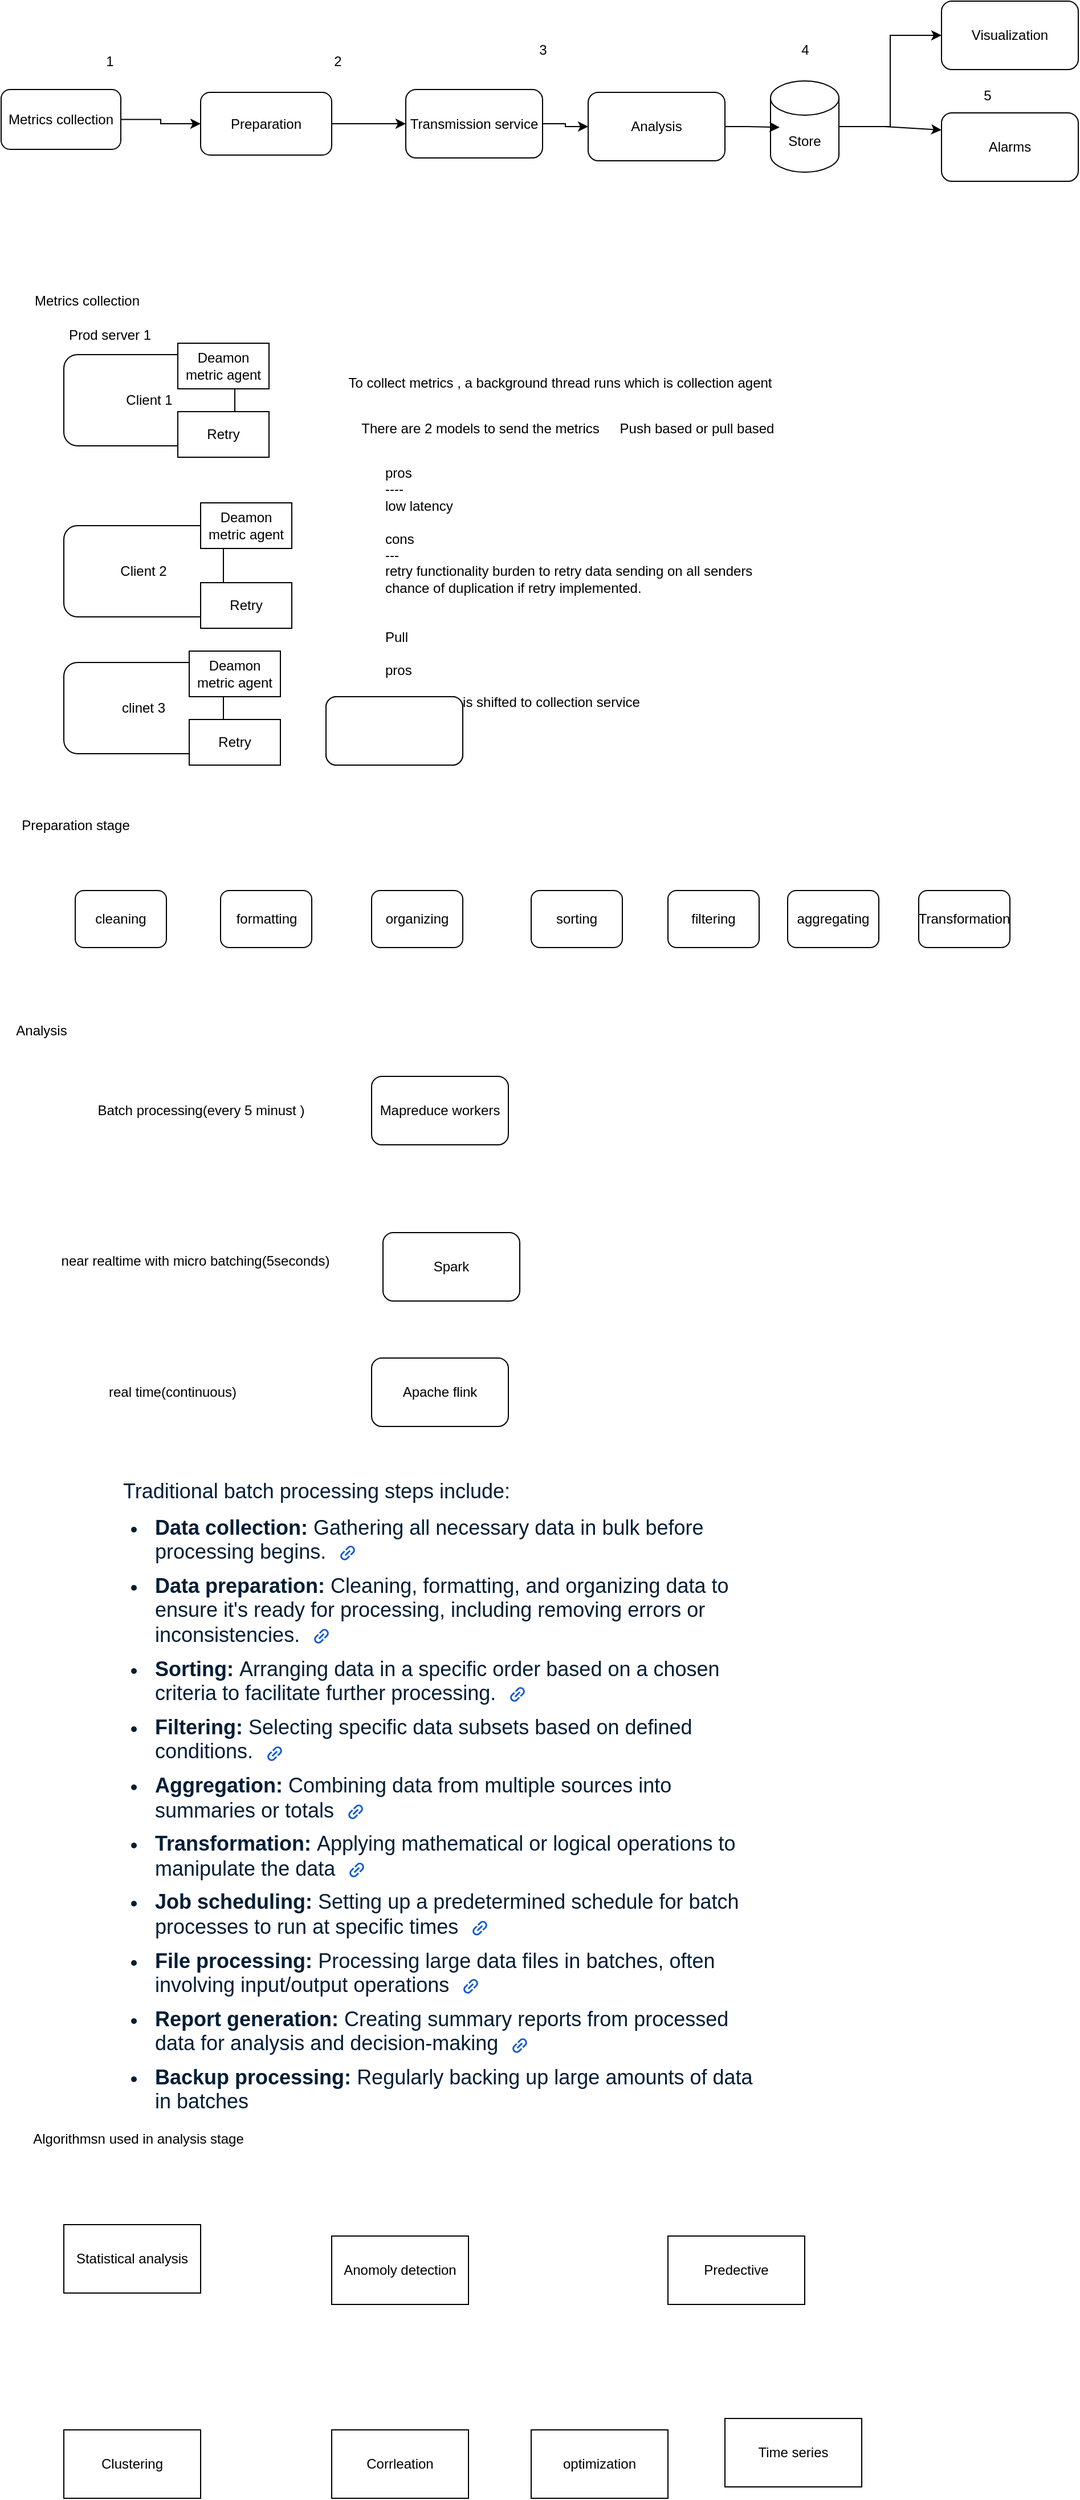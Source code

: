 <mxfile version="26.0.4">
  <diagram name="Page-1" id="urvGlANXZleXgkYBX49S">
    <mxGraphModel dx="794" dy="412" grid="1" gridSize="10" guides="1" tooltips="1" connect="1" arrows="1" fold="1" page="1" pageScale="1" pageWidth="2300" pageHeight="2300" math="0" shadow="0">
      <root>
        <mxCell id="0" />
        <mxCell id="1" parent="0" />
        <mxCell id="tU78rsOKaXReI7qJYb4Z-56" style="edgeStyle=orthogonalEdgeStyle;rounded=0;orthogonalLoop=1;jettySize=auto;html=1;entryX=0;entryY=0.5;entryDx=0;entryDy=0;" parent="1" source="tU78rsOKaXReI7qJYb4Z-1" target="tU78rsOKaXReI7qJYb4Z-55" edge="1">
          <mxGeometry relative="1" as="geometry" />
        </mxCell>
        <mxCell id="tU78rsOKaXReI7qJYb4Z-1" value="Metrics collection" style="rounded=1;whiteSpace=wrap;html=1;" parent="1" vertex="1">
          <mxGeometry x="5" y="97.5" width="105" height="52.5" as="geometry" />
        </mxCell>
        <mxCell id="tU78rsOKaXReI7qJYb4Z-8" style="edgeStyle=orthogonalEdgeStyle;rounded=0;orthogonalLoop=1;jettySize=auto;html=1;entryX=0;entryY=0.5;entryDx=0;entryDy=0;" parent="1" source="tU78rsOKaXReI7qJYb4Z-2" target="tU78rsOKaXReI7qJYb4Z-3" edge="1">
          <mxGeometry relative="1" as="geometry" />
        </mxCell>
        <mxCell id="tU78rsOKaXReI7qJYb4Z-2" value="Transmission service" style="rounded=1;whiteSpace=wrap;html=1;" parent="1" vertex="1">
          <mxGeometry x="360" y="97.5" width="120" height="60" as="geometry" />
        </mxCell>
        <mxCell id="tU78rsOKaXReI7qJYb4Z-3" value="Analysis" style="rounded=1;whiteSpace=wrap;html=1;" parent="1" vertex="1">
          <mxGeometry x="520" y="100" width="120" height="60" as="geometry" />
        </mxCell>
        <mxCell id="tU78rsOKaXReI7qJYb4Z-10" style="edgeStyle=orthogonalEdgeStyle;rounded=0;orthogonalLoop=1;jettySize=auto;html=1;entryX=0;entryY=0.5;entryDx=0;entryDy=0;" parent="1" source="tU78rsOKaXReI7qJYb4Z-4" target="tU78rsOKaXReI7qJYb4Z-5" edge="1">
          <mxGeometry relative="1" as="geometry" />
        </mxCell>
        <mxCell id="tU78rsOKaXReI7qJYb4Z-4" value="Store" style="shape=cylinder3;whiteSpace=wrap;html=1;boundedLbl=1;backgroundOutline=1;size=15;" parent="1" vertex="1">
          <mxGeometry x="680" y="90" width="60" height="80" as="geometry" />
        </mxCell>
        <mxCell id="tU78rsOKaXReI7qJYb4Z-5" value="Visualization" style="rounded=1;whiteSpace=wrap;html=1;" parent="1" vertex="1">
          <mxGeometry x="830" y="20" width="120" height="60" as="geometry" />
        </mxCell>
        <mxCell id="tU78rsOKaXReI7qJYb4Z-9" style="edgeStyle=orthogonalEdgeStyle;rounded=0;orthogonalLoop=1;jettySize=auto;html=1;entryX=0.133;entryY=0.508;entryDx=0;entryDy=0;entryPerimeter=0;" parent="1" source="tU78rsOKaXReI7qJYb4Z-3" target="tU78rsOKaXReI7qJYb4Z-4" edge="1">
          <mxGeometry relative="1" as="geometry" />
        </mxCell>
        <mxCell id="tU78rsOKaXReI7qJYb4Z-12" value="Alarms" style="rounded=1;whiteSpace=wrap;html=1;" parent="1" vertex="1">
          <mxGeometry x="830" y="118" width="120" height="60" as="geometry" />
        </mxCell>
        <mxCell id="tU78rsOKaXReI7qJYb4Z-14" value="" style="endArrow=classic;html=1;rounded=0;entryX=0;entryY=0.25;entryDx=0;entryDy=0;" parent="1" target="tU78rsOKaXReI7qJYb4Z-12" edge="1">
          <mxGeometry width="50" height="50" relative="1" as="geometry">
            <mxPoint x="780" y="130" as="sourcePoint" />
            <mxPoint x="980" y="140" as="targetPoint" />
          </mxGeometry>
        </mxCell>
        <mxCell id="tU78rsOKaXReI7qJYb4Z-16" value="1" style="text;html=1;align=center;verticalAlign=middle;resizable=0;points=[];autosize=1;strokeColor=none;fillColor=none;" parent="1" vertex="1">
          <mxGeometry x="85" y="58" width="30" height="30" as="geometry" />
        </mxCell>
        <mxCell id="tU78rsOKaXReI7qJYb4Z-17" value="2" style="text;html=1;align=center;verticalAlign=middle;resizable=0;points=[];autosize=1;strokeColor=none;fillColor=none;" parent="1" vertex="1">
          <mxGeometry x="285" y="58" width="30" height="30" as="geometry" />
        </mxCell>
        <mxCell id="tU78rsOKaXReI7qJYb4Z-18" value="3" style="text;html=1;align=center;verticalAlign=middle;resizable=0;points=[];autosize=1;strokeColor=none;fillColor=none;" parent="1" vertex="1">
          <mxGeometry x="465" y="48" width="30" height="30" as="geometry" />
        </mxCell>
        <mxCell id="tU78rsOKaXReI7qJYb4Z-19" value="4" style="text;html=1;align=center;verticalAlign=middle;resizable=0;points=[];autosize=1;strokeColor=none;fillColor=none;" parent="1" vertex="1">
          <mxGeometry x="695" y="48" width="30" height="30" as="geometry" />
        </mxCell>
        <mxCell id="tU78rsOKaXReI7qJYb4Z-20" value="5" style="text;html=1;align=center;verticalAlign=middle;resizable=0;points=[];autosize=1;strokeColor=none;fillColor=none;" parent="1" vertex="1">
          <mxGeometry x="855" y="88" width="30" height="30" as="geometry" />
        </mxCell>
        <mxCell id="tU78rsOKaXReI7qJYb4Z-21" value="Metrics collection" style="text;html=1;align=center;verticalAlign=middle;resizable=0;points=[];autosize=1;strokeColor=none;fillColor=none;" parent="1" vertex="1">
          <mxGeometry x="20" y="268" width="120" height="30" as="geometry" />
        </mxCell>
        <mxCell id="tU78rsOKaXReI7qJYb4Z-22" value="Client 1" style="rounded=1;whiteSpace=wrap;html=1;" parent="1" vertex="1">
          <mxGeometry x="60" y="330" width="150" height="80" as="geometry" />
        </mxCell>
        <mxCell id="tU78rsOKaXReI7qJYb4Z-23" value="Prod server 1" style="text;html=1;align=center;verticalAlign=middle;resizable=0;points=[];autosize=1;strokeColor=none;fillColor=none;" parent="1" vertex="1">
          <mxGeometry x="50" y="298" width="100" height="30" as="geometry" />
        </mxCell>
        <mxCell id="tU78rsOKaXReI7qJYb4Z-27" value="Deamon metric agent" style="rounded=0;whiteSpace=wrap;html=1;" parent="1" vertex="1">
          <mxGeometry x="160" y="320" width="80" height="40" as="geometry" />
        </mxCell>
        <mxCell id="tU78rsOKaXReI7qJYb4Z-28" value="Retry" style="rounded=0;whiteSpace=wrap;html=1;" parent="1" vertex="1">
          <mxGeometry x="160" y="380" width="80" height="40" as="geometry" />
        </mxCell>
        <mxCell id="tU78rsOKaXReI7qJYb4Z-29" value="Client 2" style="rounded=1;whiteSpace=wrap;html=1;" parent="1" vertex="1">
          <mxGeometry x="60" y="480" width="140" height="80" as="geometry" />
        </mxCell>
        <mxCell id="tU78rsOKaXReI7qJYb4Z-30" value="Deamon metric agent" style="rounded=0;whiteSpace=wrap;html=1;" parent="1" vertex="1">
          <mxGeometry x="180" y="460" width="80" height="40" as="geometry" />
        </mxCell>
        <mxCell id="tU78rsOKaXReI7qJYb4Z-31" value="Retry" style="rounded=0;whiteSpace=wrap;html=1;" parent="1" vertex="1">
          <mxGeometry x="180" y="530" width="80" height="40" as="geometry" />
        </mxCell>
        <mxCell id="tU78rsOKaXReI7qJYb4Z-32" value="clinet 3" style="rounded=1;whiteSpace=wrap;html=1;" parent="1" vertex="1">
          <mxGeometry x="60" y="600" width="140" height="80" as="geometry" />
        </mxCell>
        <mxCell id="tU78rsOKaXReI7qJYb4Z-33" value="Deamon metric agent" style="rounded=0;whiteSpace=wrap;html=1;" parent="1" vertex="1">
          <mxGeometry x="170" y="590" width="80" height="40" as="geometry" />
        </mxCell>
        <mxCell id="tU78rsOKaXReI7qJYb4Z-34" value="Retry" style="rounded=0;whiteSpace=wrap;html=1;" parent="1" vertex="1">
          <mxGeometry x="170" y="650" width="80" height="40" as="geometry" />
        </mxCell>
        <mxCell id="tU78rsOKaXReI7qJYb4Z-35" value="To collect metrics , a background thread runs which is collection agent" style="text;html=1;align=center;verticalAlign=middle;resizable=0;points=[];autosize=1;strokeColor=none;fillColor=none;" parent="1" vertex="1">
          <mxGeometry x="295" y="340" width="400" height="30" as="geometry" />
        </mxCell>
        <mxCell id="tU78rsOKaXReI7qJYb4Z-36" value="There are 2 models to send the metrics" style="text;html=1;align=center;verticalAlign=middle;resizable=0;points=[];autosize=1;strokeColor=none;fillColor=none;" parent="1" vertex="1">
          <mxGeometry x="310" y="380" width="230" height="30" as="geometry" />
        </mxCell>
        <mxCell id="tU78rsOKaXReI7qJYb4Z-37" value="Push based or pull based" style="text;html=1;align=center;verticalAlign=middle;resizable=0;points=[];autosize=1;strokeColor=none;fillColor=none;" parent="1" vertex="1">
          <mxGeometry x="535" y="380" width="160" height="30" as="geometry" />
        </mxCell>
        <mxCell id="tU78rsOKaXReI7qJYb4Z-41" value="pros &#xa;---- &#xa;low latency &#xa; &#xa;cons &#xa;--- &#xa;retry functionality burden to retry data sending on all senders &#xa;chance of duplication if retry implemented. &#xa; &#xa; &#xa;Pull &#xa; &#xa;pros &#xa; &#xa;retry burden is shifted to collection service &#xa; &#xa;cons &#xa;---" style="text;whiteSpace=wrap;html=1;" parent="1" vertex="1">
          <mxGeometry x="340" y="420" width="360" height="280" as="geometry" />
        </mxCell>
        <mxCell id="tU78rsOKaXReI7qJYb4Z-42" value="Preparation stage" style="text;html=1;align=center;verticalAlign=middle;resizable=0;points=[];autosize=1;strokeColor=none;fillColor=none;" parent="1" vertex="1">
          <mxGeometry x="10" y="728" width="120" height="30" as="geometry" />
        </mxCell>
        <mxCell id="tU78rsOKaXReI7qJYb4Z-45" value="Analysis" style="text;html=1;align=center;verticalAlign=middle;resizable=0;points=[];autosize=1;strokeColor=none;fillColor=none;" parent="1" vertex="1">
          <mxGeometry x="5" y="908" width="70" height="30" as="geometry" />
        </mxCell>
        <mxCell id="tU78rsOKaXReI7qJYb4Z-47" value="Batch processing(every 5 minust )" style="text;html=1;align=center;verticalAlign=middle;resizable=0;points=[];autosize=1;strokeColor=none;fillColor=none;" parent="1" vertex="1">
          <mxGeometry x="80" y="978" width="200" height="30" as="geometry" />
        </mxCell>
        <mxCell id="tU78rsOKaXReI7qJYb4Z-48" value="near realtime with micro batching(5seconds)" style="text;html=1;align=center;verticalAlign=middle;resizable=0;points=[];autosize=1;strokeColor=none;fillColor=none;" parent="1" vertex="1">
          <mxGeometry x="45" y="1110" width="260" height="30" as="geometry" />
        </mxCell>
        <mxCell id="tU78rsOKaXReI7qJYb4Z-49" value="real time(continuous)" style="text;html=1;align=center;verticalAlign=middle;resizable=0;points=[];autosize=1;strokeColor=none;fillColor=none;" parent="1" vertex="1">
          <mxGeometry x="85" y="1225" width="140" height="30" as="geometry" />
        </mxCell>
        <mxCell id="tU78rsOKaXReI7qJYb4Z-50" value="Mapreduce workers" style="rounded=1;whiteSpace=wrap;html=1;" parent="1" vertex="1">
          <mxGeometry x="330" y="963" width="120" height="60" as="geometry" />
        </mxCell>
        <mxCell id="tU78rsOKaXReI7qJYb4Z-51" value="Spark" style="rounded=1;whiteSpace=wrap;html=1;" parent="1" vertex="1">
          <mxGeometry x="340" y="1100" width="120" height="60" as="geometry" />
        </mxCell>
        <mxCell id="tU78rsOKaXReI7qJYb4Z-52" value="Apache flink" style="rounded=1;whiteSpace=wrap;html=1;" parent="1" vertex="1">
          <mxGeometry x="330" y="1210" width="120" height="60" as="geometry" />
        </mxCell>
        <UserObject label="&lt;div class=&quot;WaaZC&quot; style=&quot;color: rgb(0, 29, 53); font-family: &amp;quot;Google Sans&amp;quot;, Arial, sans-serif; font-size: 18px; font-style: normal; font-variant-ligatures: normal; font-variant-caps: normal; font-weight: 400; letter-spacing: normal; orphans: 2; text-align: start; text-indent: 0px; text-transform: none; widows: 2; word-spacing: 0px; -webkit-text-stroke-width: 0px; white-space: normal; background-color: rgb(255, 255, 255); text-decoration-thickness: initial; text-decoration-style: initial; text-decoration-color: initial;&quot;&gt;&lt;div class=&quot;RJPOee EIJn2&quot; style=&quot;animation: auto ease 0s 1 normal none running none !important; color: var(--m3c11);&quot;&gt;&lt;div class=&quot;rPeykc uP58nb&quot; data-hveid=&quot;CAMQAQ&quot; data-ved=&quot;2ahUKEwif79DZy-qKAxXMSGwGHUAKIdwQo_EKegQIAxAB&quot; style=&quot;margin: 0px 0px 10px; font-size: var(--m3t3); font-weight: 400 !important; letter-spacing: normal; line-height: var(--m3t4);&quot;&gt;&lt;span data-huuid=&quot;4334088843253146562&quot;&gt;&lt;span aria-level=&quot;2&quot; role=&quot;heading&quot;&gt;Traditional batch processing steps include:&lt;/span&gt;&lt;span&gt;&lt;/span&gt;&lt;/span&gt;&lt;/div&gt;&lt;/div&gt;&lt;/div&gt;&lt;div class=&quot;WaaZC&quot; style=&quot;color: rgb(0, 29, 53); font-family: &amp;quot;Google Sans&amp;quot;, Arial, sans-serif; font-size: 18px; font-style: normal; font-variant-ligatures: normal; font-variant-caps: normal; font-weight: 400; letter-spacing: normal; orphans: 2; text-align: start; text-indent: 0px; text-transform: none; widows: 2; word-spacing: 0px; -webkit-text-stroke-width: 0px; white-space: normal; background-color: rgb(255, 255, 255); text-decoration-thickness: initial; text-decoration-style: initial; text-decoration-color: initial;&quot;&gt;&lt;div class=&quot;RJPOee EIJn2&quot; style=&quot;animation: auto ease 0s 1 normal none running none !important; color: var(--m3c11);&quot;&gt;&lt;ul data-hveid=&quot;CDoQAQ&quot; data-ved=&quot;2ahUKEwif79DZy-qKAxXMSGwGHUAKIdwQm_YKegQIOhAB&quot; style=&quot;margin: 10px 0px 20px; padding: 0px 0px 0px 24px; font-size: var(--m3t7); line-height: var(--m3t8);&quot;&gt;&lt;li style=&quot;margin: 0px 0px 8px; padding: 0px 0px 0px 4px; list-style: inherit;&quot;&gt;&lt;span data-huuid=&quot;4334088843253147769&quot;&gt;&lt;span&gt;&lt;strong&gt;Data collection:&lt;/strong&gt;&lt;/span&gt;&lt;span&gt;&lt;span&gt;&amp;nbsp;&lt;/span&gt;&lt;/span&gt;&lt;/span&gt;&lt;span data-huuid=&quot;4334088843253146806&quot;&gt;&lt;span&gt;Gathering all necessary data in bulk before processing begins.&lt;/span&gt;&lt;span class=&quot;UV3uM&quot; style=&quot;white-space: nowrap;&quot;&gt;&amp;nbsp;&lt;div class=&quot;NPrrbc&quot; data-cid=&quot;eb0609d8-d11f-47d5-964e-d5323654261b&quot; data-uuids=&quot;4334088843253147769,4334088843253146806&quot; style=&quot;margin-right: 6px; display: inline-flex; vertical-align: middle;&quot;&gt;&lt;div class=&quot;BMebGe btku5b fCrZyc LwdV0e FR7ZSc OJeuxf&quot; aria-label=&quot;View related links&quot; role=&quot;button&quot; tabindex=&quot;0&quot; data-hveid=&quot;CCcQAQ&quot; data-ved=&quot;2ahUKEwif79DZy-qKAxXMSGwGHUAKIdwQ3fYKegQIJxAB&quot; style=&quot;display: inline-block; vertical-align: middle; cursor: pointer; outline: 0px; -webkit-tap-highlight-color: transparent; color: var(--rrJJUc);&quot;&gt;&lt;div class=&quot;niO4u&quot; style=&quot;display: flex; justify-content: center; position: relative; align-items: stretch; width: 28px; background-color: transparent; border-radius: 9999px; margin: 0px auto; outline: transparent solid 1px; outline-offset: -1px; height: 20px; min-height: 20px;&quot;&gt;&lt;div class=&quot;kHtcsd&quot; style=&quot;display: flex; align-items: center; justify-content: center; width: 28px; border-radius: 9999px; height: 20px;&quot;&gt;&lt;span class=&quot;d3o3Ad gJdC8e Hkv2Pe&quot; style=&quot;color: rgb(11, 87, 208); display: flex; align-items: center; margin: 0px; background: unset !important;&quot;&gt;&lt;span class=&quot;iPjmzb Sorfoc gNGSDf&quot; style=&quot;display: flex; height: unset; rotate: 135deg;&quot;&gt;&lt;span class=&quot;z1asCe Sb7k4e&quot; style=&quot;display: inline-block; fill: currentcolor; height: 18px; line-height: 18px; position: relative; width: 18px;&quot;&gt;&lt;svg xmlns=&quot;http://www.w3.org/2000/svg&quot; viewBox=&quot;0 0 24 24&quot;&gt;&lt;path d=&quot;M3.9 12c0-1.71 1.39-3.1 3.1-3.1h4V7H7c-2.76 0-5 2.24-5 5s2.24 5 5 5h4v-1.9H7c-1.71 0-3.1-1.39-3.1-3.1zM8 13h8v-2H8v2zm9-6h-4v1.9h4c1.71 0 3.1 1.39 3.1 3.1s-1.39 3.1-3.1 3.1h-4V17h4c2.76 0 5-2.24 5-5s-2.24-5-5-5z&quot;&gt;&lt;/path&gt;&lt;/svg&gt;&lt;/span&gt;&lt;/span&gt;&lt;/span&gt;&lt;/div&gt;&lt;/div&gt;&lt;/div&gt;&lt;/div&gt;&lt;/span&gt;&lt;/span&gt;&lt;/li&gt;&lt;li style=&quot;margin: 0px 0px 8px; padding: 0px 0px 0px 4px; list-style: inherit;&quot;&gt;&lt;span data-huuid=&quot;4334088843253148976&quot;&gt;&lt;span&gt;&lt;strong&gt;Data preparation:&lt;/strong&gt;&lt;/span&gt;&lt;span&gt;&lt;span&gt;&amp;nbsp;&lt;/span&gt;&lt;/span&gt;&lt;/span&gt;&lt;span data-huuid=&quot;4334088843253148013&quot;&gt;&lt;span&gt;Cleaning, formatting, and organizing data to ensure it&#39;s ready for processing, including removing errors or inconsistencies.&lt;/span&gt;&lt;span class=&quot;UV3uM&quot; style=&quot;white-space: nowrap;&quot;&gt;&amp;nbsp;&lt;div class=&quot;NPrrbc&quot; data-cid=&quot;176f6a1f-86f5-497a-b511-3fc0296ade4b&quot; data-uuids=&quot;4334088843253148976,4334088843253148013&quot; style=&quot;margin-right: 6px; display: inline-flex; vertical-align: middle;&quot;&gt;&lt;div class=&quot;BMebGe btku5b fCrZyc LwdV0e FR7ZSc OJeuxf&quot; aria-label=&quot;View related links&quot; role=&quot;button&quot; tabindex=&quot;0&quot; data-hveid=&quot;CCUQAQ&quot; data-ved=&quot;2ahUKEwif79DZy-qKAxXMSGwGHUAKIdwQ3fYKegQIJRAB&quot; style=&quot;display: inline-block; vertical-align: middle; cursor: pointer; outline: 0px; -webkit-tap-highlight-color: transparent; color: var(--rrJJUc);&quot;&gt;&lt;div class=&quot;niO4u&quot; style=&quot;display: flex; justify-content: center; position: relative; align-items: stretch; width: 28px; background-color: transparent; border-radius: 9999px; margin: 0px auto; outline: transparent solid 1px; outline-offset: -1px; height: 20px; min-height: 20px;&quot;&gt;&lt;div class=&quot;kHtcsd&quot; style=&quot;display: flex; align-items: center; justify-content: center; width: 28px; border-radius: 9999px; height: 20px;&quot;&gt;&lt;span class=&quot;d3o3Ad gJdC8e Hkv2Pe&quot; style=&quot;color: rgb(11, 87, 208); display: flex; align-items: center; margin: 0px; background: unset !important;&quot;&gt;&lt;span class=&quot;iPjmzb Sorfoc gNGSDf&quot; style=&quot;display: flex; height: unset; rotate: 135deg;&quot;&gt;&lt;span class=&quot;z1asCe Sb7k4e&quot; style=&quot;display: inline-block; fill: currentcolor; height: 18px; line-height: 18px; position: relative; width: 18px;&quot;&gt;&lt;svg xmlns=&quot;http://www.w3.org/2000/svg&quot; viewBox=&quot;0 0 24 24&quot;&gt;&lt;path d=&quot;M3.9 12c0-1.71 1.39-3.1 3.1-3.1h4V7H7c-2.76 0-5 2.24-5 5s2.24 5 5 5h4v-1.9H7c-1.71 0-3.1-1.39-3.1-3.1zM8 13h8v-2H8v2zm9-6h-4v1.9h4c1.71 0 3.1 1.39 3.1 3.1s-1.39 3.1-3.1 3.1h-4V17h4c2.76 0 5-2.24 5-5s-2.24-5-5-5z&quot;&gt;&lt;/path&gt;&lt;/svg&gt;&lt;/span&gt;&lt;/span&gt;&lt;/span&gt;&lt;/div&gt;&lt;/div&gt;&lt;/div&gt;&lt;/div&gt;&lt;/span&gt;&lt;/span&gt;&lt;/li&gt;&lt;li style=&quot;margin: 0px 0px 8px; padding: 0px 0px 0px 4px; list-style: inherit;&quot;&gt;&lt;span data-huuid=&quot;4334088843253146087&quot; class=&quot;oXzekf&quot;&gt;&lt;span style=&quot;background: var(--m3c6);&quot;&gt;&lt;strong&gt;Sorting:&lt;/strong&gt;&lt;/span&gt;&lt;span style=&quot;background: var(--m3c6);&quot;&gt;&lt;span&gt;&amp;nbsp;&lt;/span&gt;&lt;/span&gt;&lt;/span&gt;&lt;span data-huuid=&quot;4334088843253149220&quot; class=&quot;oXzekf&quot;&gt;&lt;span style=&quot;background: var(--m3c6);&quot;&gt;Arranging data in a specific order based on a chosen criteria to facilitate further processing.&lt;/span&gt;&lt;span class=&quot;UV3uM&quot; style=&quot;white-space: nowrap;&quot;&gt;&amp;nbsp;&lt;div class=&quot;NPrrbc&quot; data-cid=&quot;a21d3af6-5c43-4b63-9008-89825f2f1182&quot; data-uuids=&quot;4334088843253146087,4334088843253149220&quot; style=&quot;margin-right: 6px; display: inline-flex; vertical-align: middle;&quot;&gt;&lt;div class=&quot;BMebGe btku5b fCrZyc LwdV0e FR7ZSc OJeuxf&quot; aria-label=&quot;View related links&quot; role=&quot;button&quot; tabindex=&quot;0&quot; data-hveid=&quot;CC4QAQ&quot; data-ved=&quot;2ahUKEwif79DZy-qKAxXMSGwGHUAKIdwQ3fYKegQILhAB&quot; style=&quot;display: inline-block; vertical-align: middle; cursor: pointer; outline: 0px; -webkit-tap-highlight-color: transparent; color: var(--rrJJUc);&quot;&gt;&lt;div class=&quot;niO4u&quot; style=&quot;display: flex; justify-content: center; position: relative; align-items: stretch; width: 28px; background-color: transparent; border-radius: 9999px; margin: 0px auto; outline: transparent solid 1px; outline-offset: -1px; height: 20px; min-height: 20px;&quot;&gt;&lt;div class=&quot;kHtcsd&quot; style=&quot;display: flex; align-items: center; justify-content: center; width: 28px; border-radius: 9999px; height: 20px;&quot;&gt;&lt;span class=&quot;d3o3Ad gJdC8e Hkv2Pe&quot; style=&quot;color: rgb(11, 87, 208); display: flex; align-items: center; margin: 0px; background: unset !important;&quot;&gt;&lt;span class=&quot;iPjmzb Sorfoc gNGSDf&quot; style=&quot;display: flex; height: unset; rotate: 135deg;&quot;&gt;&lt;span class=&quot;z1asCe Sb7k4e&quot; style=&quot;display: inline-block; fill: currentcolor; height: 18px; line-height: 18px; position: relative; width: 18px;&quot;&gt;&lt;svg xmlns=&quot;http://www.w3.org/2000/svg&quot; viewBox=&quot;0 0 24 24&quot;&gt;&lt;path d=&quot;M3.9 12c0-1.71 1.39-3.1 3.1-3.1h4V7H7c-2.76 0-5 2.24-5 5s2.24 5 5 5h4v-1.9H7c-1.71 0-3.1-1.39-3.1-3.1zM8 13h8v-2H8v2zm9-6h-4v1.9h4c1.71 0 3.1 1.39 3.1 3.1s-1.39 3.1-3.1 3.1h-4V17h4c2.76 0 5-2.24 5-5s-2.24-5-5-5z&quot;&gt;&lt;/path&gt;&lt;/svg&gt;&lt;/span&gt;&lt;/span&gt;&lt;/span&gt;&lt;/div&gt;&lt;/div&gt;&lt;/div&gt;&lt;/div&gt;&lt;/span&gt;&lt;/span&gt;&lt;/li&gt;&lt;li style=&quot;margin: 0px 0px 8px; padding: 0px 0px 0px 4px; list-style: inherit;&quot;&gt;&lt;span data-huuid=&quot;4334088843253147294&quot;&gt;&lt;span&gt;&lt;strong&gt;Filtering:&lt;/strong&gt;&lt;/span&gt;&lt;span&gt;&lt;span&gt;&amp;nbsp;&lt;/span&gt;&lt;/span&gt;&lt;/span&gt;&lt;span data-huuid=&quot;4334088843253146331&quot;&gt;&lt;span&gt;Selecting specific data subsets based on defined conditions.&lt;/span&gt;&lt;span class=&quot;UV3uM&quot; style=&quot;white-space: nowrap;&quot;&gt;&amp;nbsp;&lt;div class=&quot;NPrrbc&quot; data-cid=&quot;f4fc5a33-c326-4aa8-a64d-b1b6e47cb07a&quot; data-uuids=&quot;4334088843253147294,4334088843253146331&quot; style=&quot;margin-right: 6px; display: inline-flex; vertical-align: middle;&quot;&gt;&lt;div class=&quot;BMebGe btku5b fCrZyc LwdV0e FR7ZSc OJeuxf&quot; aria-label=&quot;View related links&quot; role=&quot;button&quot; tabindex=&quot;0&quot; data-hveid=&quot;CCYQAQ&quot; data-ved=&quot;2ahUKEwif79DZy-qKAxXMSGwGHUAKIdwQ3fYKegQIJhAB&quot; style=&quot;display: inline-block; vertical-align: middle; cursor: pointer; outline: 0px; -webkit-tap-highlight-color: transparent; color: var(--rrJJUc);&quot;&gt;&lt;div class=&quot;niO4u&quot; style=&quot;display: flex; justify-content: center; position: relative; align-items: stretch; width: 28px; background-color: transparent; border-radius: 9999px; margin: 0px auto; outline: transparent solid 1px; outline-offset: -1px; height: 20px; min-height: 20px;&quot;&gt;&lt;div class=&quot;kHtcsd&quot; style=&quot;display: flex; align-items: center; justify-content: center; width: 28px; border-radius: 9999px; height: 20px;&quot;&gt;&lt;span class=&quot;d3o3Ad gJdC8e Hkv2Pe&quot; style=&quot;color: rgb(11, 87, 208); display: flex; align-items: center; margin: 0px; background: unset !important;&quot;&gt;&lt;span class=&quot;iPjmzb Sorfoc gNGSDf&quot; style=&quot;display: flex; height: unset; rotate: 135deg;&quot;&gt;&lt;span class=&quot;z1asCe Sb7k4e&quot; style=&quot;display: inline-block; fill: currentcolor; height: 18px; line-height: 18px; position: relative; width: 18px;&quot;&gt;&lt;svg xmlns=&quot;http://www.w3.org/2000/svg&quot; viewBox=&quot;0 0 24 24&quot;&gt;&lt;path d=&quot;M3.9 12c0-1.71 1.39-3.1 3.1-3.1h4V7H7c-2.76 0-5 2.24-5 5s2.24 5 5 5h4v-1.9H7c-1.71 0-3.1-1.39-3.1-3.1zM8 13h8v-2H8v2zm9-6h-4v1.9h4c1.71 0 3.1 1.39 3.1 3.1s-1.39 3.1-3.1 3.1h-4V17h4c2.76 0 5-2.24 5-5s-2.24-5-5-5z&quot;&gt;&lt;/path&gt;&lt;/svg&gt;&lt;/span&gt;&lt;/span&gt;&lt;/span&gt;&lt;/div&gt;&lt;/div&gt;&lt;/div&gt;&lt;/div&gt;&lt;/span&gt;&lt;/span&gt;&lt;/li&gt;&lt;li style=&quot;margin: 0px 0px 8px; padding: 0px 0px 0px 4px; list-style: inherit;&quot;&gt;&lt;span data-huuid=&quot;4334088843253148501&quot;&gt;&lt;span&gt;&lt;strong&gt;Aggregation:&lt;/strong&gt;&lt;/span&gt;&lt;span&gt;&lt;span&gt;&amp;nbsp;&lt;/span&gt;&lt;/span&gt;&lt;/span&gt;&lt;span data-huuid=&quot;4334088843253147538&quot;&gt;&lt;span&gt;Combining data from multiple sources into summaries or totals&lt;/span&gt;&lt;span class=&quot;UV3uM&quot; style=&quot;white-space: nowrap;&quot;&gt;&amp;nbsp;&lt;div class=&quot;NPrrbc&quot; data-cid=&quot;4a500bed-f3ba-44c2-8578-674e59293ab0&quot; data-uuids=&quot;4334088843253148501,4334088843253147538&quot; style=&quot;margin-right: 6px; display: inline-flex; vertical-align: middle;&quot;&gt;&lt;div class=&quot;BMebGe btku5b fCrZyc LwdV0e FR7ZSc OJeuxf&quot; aria-label=&quot;View related links&quot; role=&quot;button&quot; tabindex=&quot;0&quot; data-hveid=&quot;CDYQAQ&quot; data-ved=&quot;2ahUKEwif79DZy-qKAxXMSGwGHUAKIdwQ3fYKegQINhAB&quot; style=&quot;display: inline-block; vertical-align: middle; cursor: pointer; outline: 0px; -webkit-tap-highlight-color: transparent; color: var(--rrJJUc);&quot;&gt;&lt;div class=&quot;niO4u&quot; style=&quot;display: flex; justify-content: center; position: relative; align-items: stretch; width: 28px; background-color: transparent; border-radius: 9999px; margin: 0px auto; outline: transparent solid 1px; outline-offset: -1px; height: 20px; min-height: 20px;&quot;&gt;&lt;div class=&quot;kHtcsd&quot; style=&quot;display: flex; align-items: center; justify-content: center; width: 28px; border-radius: 9999px; height: 20px;&quot;&gt;&lt;span class=&quot;d3o3Ad gJdC8e Hkv2Pe&quot; style=&quot;color: rgb(11, 87, 208); display: flex; align-items: center; margin: 0px; background: unset !important;&quot;&gt;&lt;span class=&quot;iPjmzb Sorfoc gNGSDf&quot; style=&quot;display: flex; height: unset; rotate: 135deg;&quot;&gt;&lt;span class=&quot;z1asCe Sb7k4e&quot; style=&quot;display: inline-block; fill: currentcolor; height: 18px; line-height: 18px; position: relative; width: 18px;&quot;&gt;&lt;svg xmlns=&quot;http://www.w3.org/2000/svg&quot; viewBox=&quot;0 0 24 24&quot;&gt;&lt;path d=&quot;M3.9 12c0-1.71 1.39-3.1 3.1-3.1h4V7H7c-2.76 0-5 2.24-5 5s2.24 5 5 5h4v-1.9H7c-1.71 0-3.1-1.39-3.1-3.1zM8 13h8v-2H8v2zm9-6h-4v1.9h4c1.71 0 3.1 1.39 3.1 3.1s-1.39 3.1-3.1 3.1h-4V17h4c2.76 0 5-2.24 5-5s-2.24-5-5-5z&quot;&gt;&lt;/path&gt;&lt;/svg&gt;&lt;/span&gt;&lt;/span&gt;&lt;/span&gt;&lt;/div&gt;&lt;/div&gt;&lt;/div&gt;&lt;/div&gt;&lt;/span&gt;&lt;/span&gt;&lt;/li&gt;&lt;li style=&quot;margin: 0px 0px 8px; padding: 0px 0px 0px 4px; list-style: inherit;&quot;&gt;&lt;span data-huuid=&quot;4334088843253145612&quot;&gt;&lt;span&gt;&lt;strong&gt;Transformation:&lt;/strong&gt;&lt;/span&gt;&lt;span&gt;&lt;span&gt;&amp;nbsp;&lt;/span&gt;&lt;/span&gt;&lt;/span&gt;&lt;span data-huuid=&quot;4334088843253148745&quot;&gt;&lt;span&gt;Applying mathematical or logical operations to manipulate the data&lt;/span&gt;&lt;span class=&quot;UV3uM&quot; style=&quot;white-space: nowrap;&quot;&gt;&amp;nbsp;&lt;div class=&quot;NPrrbc&quot; data-cid=&quot;0c5e6f39-c5c4-4760-ba8f-a58fe1bb679b&quot; data-uuids=&quot;4334088843253145612,4334088843253148745&quot; style=&quot;margin-right: 6px; display: inline-flex; vertical-align: middle;&quot;&gt;&lt;div class=&quot;BMebGe btku5b fCrZyc LwdV0e FR7ZSc OJeuxf&quot; aria-label=&quot;View related links&quot; role=&quot;button&quot; tabindex=&quot;0&quot; data-hveid=&quot;CDIQAQ&quot; data-ved=&quot;2ahUKEwif79DZy-qKAxXMSGwGHUAKIdwQ3fYKegQIMhAB&quot; style=&quot;display: inline-block; vertical-align: middle; cursor: pointer; outline: 0px; -webkit-tap-highlight-color: transparent; color: var(--rrJJUc);&quot;&gt;&lt;div class=&quot;niO4u&quot; style=&quot;display: flex; justify-content: center; position: relative; align-items: stretch; width: 28px; background-color: transparent; border-radius: 9999px; margin: 0px auto; outline: transparent solid 1px; outline-offset: -1px; height: 20px; min-height: 20px;&quot;&gt;&lt;div class=&quot;kHtcsd&quot; style=&quot;display: flex; align-items: center; justify-content: center; width: 28px; border-radius: 9999px; height: 20px;&quot;&gt;&lt;span class=&quot;d3o3Ad gJdC8e Hkv2Pe&quot; style=&quot;color: rgb(11, 87, 208); display: flex; align-items: center; margin: 0px; background: unset !important;&quot;&gt;&lt;span class=&quot;iPjmzb Sorfoc gNGSDf&quot; style=&quot;display: flex; height: unset; rotate: 135deg;&quot;&gt;&lt;span class=&quot;z1asCe Sb7k4e&quot; style=&quot;display: inline-block; fill: currentcolor; height: 18px; line-height: 18px; position: relative; width: 18px;&quot;&gt;&lt;svg xmlns=&quot;http://www.w3.org/2000/svg&quot; viewBox=&quot;0 0 24 24&quot;&gt;&lt;path d=&quot;M3.9 12c0-1.71 1.39-3.1 3.1-3.1h4V7H7c-2.76 0-5 2.24-5 5s2.24 5 5 5h4v-1.9H7c-1.71 0-3.1-1.39-3.1-3.1zM8 13h8v-2H8v2zm9-6h-4v1.9h4c1.71 0 3.1 1.39 3.1 3.1s-1.39 3.1-3.1 3.1h-4V17h4c2.76 0 5-2.24 5-5s-2.24-5-5-5z&quot;&gt;&lt;/path&gt;&lt;/svg&gt;&lt;/span&gt;&lt;/span&gt;&lt;/span&gt;&lt;/div&gt;&lt;/div&gt;&lt;/div&gt;&lt;/div&gt;&lt;/span&gt;&lt;/span&gt;&lt;/li&gt;&lt;li style=&quot;margin: 0px 0px 8px; padding: 0px 0px 0px 4px; list-style: inherit;&quot;&gt;&lt;span data-huuid=&quot;4334088843253146819&quot;&gt;&lt;span&gt;&lt;strong&gt;Job scheduling:&lt;/strong&gt;&lt;/span&gt;&lt;span&gt;&lt;span&gt;&amp;nbsp;&lt;/span&gt;&lt;/span&gt;&lt;/span&gt;&lt;span data-huuid=&quot;4334088843253145856&quot;&gt;&lt;span&gt;Setting up a predetermined schedule for batch processes to run at specific times&lt;/span&gt;&lt;span class=&quot;UV3uM&quot; style=&quot;white-space: nowrap;&quot;&gt;&amp;nbsp;&lt;div class=&quot;NPrrbc&quot; data-cid=&quot;be623ada-6fdc-4de1-be3e-1d88ae427a68&quot; data-uuids=&quot;4334088843253146819,4334088843253145856&quot; style=&quot;margin-right: 6px; display: inline-flex; vertical-align: middle;&quot;&gt;&lt;div class=&quot;BMebGe btku5b fCrZyc LwdV0e FR7ZSc OJeuxf&quot; aria-label=&quot;View related links&quot; role=&quot;button&quot; tabindex=&quot;0&quot; data-hveid=&quot;CBgQAQ&quot; data-ved=&quot;2ahUKEwif79DZy-qKAxXMSGwGHUAKIdwQ3fYKegQIGBAB&quot; style=&quot;display: inline-block; vertical-align: middle; cursor: pointer; outline: 0px; -webkit-tap-highlight-color: transparent; color: var(--rrJJUc);&quot;&gt;&lt;div class=&quot;niO4u&quot; style=&quot;display: flex; justify-content: center; position: relative; align-items: stretch; width: 28px; background-color: transparent; border-radius: 9999px; margin: 0px auto; outline: transparent solid 1px; outline-offset: -1px; height: 20px; min-height: 20px;&quot;&gt;&lt;div class=&quot;kHtcsd&quot; style=&quot;display: flex; align-items: center; justify-content: center; width: 28px; border-radius: 9999px; height: 20px;&quot;&gt;&lt;span class=&quot;d3o3Ad gJdC8e Hkv2Pe&quot; style=&quot;color: rgb(11, 87, 208); display: flex; align-items: center; margin: 0px; background: unset !important;&quot;&gt;&lt;span class=&quot;iPjmzb Sorfoc gNGSDf&quot; style=&quot;display: flex; height: unset; rotate: 135deg;&quot;&gt;&lt;span class=&quot;z1asCe Sb7k4e&quot; style=&quot;display: inline-block; fill: currentcolor; height: 18px; line-height: 18px; position: relative; width: 18px;&quot;&gt;&lt;svg xmlns=&quot;http://www.w3.org/2000/svg&quot; viewBox=&quot;0 0 24 24&quot;&gt;&lt;path d=&quot;M3.9 12c0-1.71 1.39-3.1 3.1-3.1h4V7H7c-2.76 0-5 2.24-5 5s2.24 5 5 5h4v-1.9H7c-1.71 0-3.1-1.39-3.1-3.1zM8 13h8v-2H8v2zm9-6h-4v1.9h4c1.71 0 3.1 1.39 3.1 3.1s-1.39 3.1-3.1 3.1h-4V17h4c2.76 0 5-2.24 5-5s-2.24-5-5-5z&quot;&gt;&lt;/path&gt;&lt;/svg&gt;&lt;/span&gt;&lt;/span&gt;&lt;/span&gt;&lt;/div&gt;&lt;/div&gt;&lt;/div&gt;&lt;/div&gt;&lt;/span&gt;&lt;/span&gt;&lt;/li&gt;&lt;li style=&quot;margin: 0px 0px 8px; padding: 0px 0px 0px 4px; list-style: inherit;&quot;&gt;&lt;span data-huuid=&quot;4334088843253148026&quot;&gt;&lt;span&gt;&lt;strong&gt;File processing:&lt;/strong&gt;&lt;/span&gt;&lt;span&gt;&lt;span&gt;&amp;nbsp;&lt;/span&gt;&lt;/span&gt;&lt;/span&gt;&lt;span data-huuid=&quot;4334088843253147063&quot;&gt;&lt;span&gt;Processing large data files in batches, often involving input/output operations&lt;/span&gt;&lt;span class=&quot;UV3uM&quot; style=&quot;white-space: nowrap;&quot;&gt;&amp;nbsp;&lt;div class=&quot;NPrrbc&quot; data-cid=&quot;0c1c69e2-51a7-4213-a024-79f6cc8fd75a&quot; data-uuids=&quot;4334088843253148026,4334088843253147063&quot; style=&quot;margin-right: 6px; display: inline-flex; vertical-align: middle;&quot;&gt;&lt;div class=&quot;BMebGe btku5b fCrZyc LwdV0e FR7ZSc OJeuxf&quot; aria-label=&quot;View related links&quot; role=&quot;button&quot; tabindex=&quot;0&quot; data-hveid=&quot;CCEQAQ&quot; data-ved=&quot;2ahUKEwif79DZy-qKAxXMSGwGHUAKIdwQ3fYKegQIIRAB&quot; style=&quot;display: inline-block; vertical-align: middle; cursor: pointer; outline: 0px; -webkit-tap-highlight-color: transparent; color: var(--rrJJUc);&quot;&gt;&lt;div class=&quot;niO4u&quot; style=&quot;display: flex; justify-content: center; position: relative; align-items: stretch; width: 28px; background-color: transparent; border-radius: 9999px; margin: 0px auto; outline: transparent solid 1px; outline-offset: -1px; height: 20px; min-height: 20px;&quot;&gt;&lt;div class=&quot;kHtcsd&quot; style=&quot;display: flex; align-items: center; justify-content: center; width: 28px; border-radius: 9999px; height: 20px;&quot;&gt;&lt;span class=&quot;d3o3Ad gJdC8e Hkv2Pe&quot; style=&quot;color: rgb(11, 87, 208); display: flex; align-items: center; margin: 0px; background: unset !important;&quot;&gt;&lt;span class=&quot;iPjmzb Sorfoc gNGSDf&quot; style=&quot;display: flex; height: unset; rotate: 135deg;&quot;&gt;&lt;span class=&quot;z1asCe Sb7k4e&quot; style=&quot;display: inline-block; fill: currentcolor; height: 18px; line-height: 18px; position: relative; width: 18px;&quot;&gt;&lt;svg xmlns=&quot;http://www.w3.org/2000/svg&quot; viewBox=&quot;0 0 24 24&quot;&gt;&lt;path d=&quot;M3.9 12c0-1.71 1.39-3.1 3.1-3.1h4V7H7c-2.76 0-5 2.24-5 5s2.24 5 5 5h4v-1.9H7c-1.71 0-3.1-1.39-3.1-3.1zM8 13h8v-2H8v2zm9-6h-4v1.9h4c1.71 0 3.1 1.39 3.1 3.1s-1.39 3.1-3.1 3.1h-4V17h4c2.76 0 5-2.24 5-5s-2.24-5-5-5z&quot;&gt;&lt;/path&gt;&lt;/svg&gt;&lt;/span&gt;&lt;/span&gt;&lt;/span&gt;&lt;/div&gt;&lt;/div&gt;&lt;/div&gt;&lt;/div&gt;&lt;/span&gt;&lt;/span&gt;&lt;/li&gt;&lt;li style=&quot;margin: 0px 0px 8px; padding: 0px 0px 0px 4px; list-style: inherit;&quot;&gt;&lt;span data-huuid=&quot;4334088843253149233&quot;&gt;&lt;span&gt;&lt;strong&gt;Report generation:&lt;/strong&gt;&lt;/span&gt;&lt;span&gt;&lt;span&gt;&amp;nbsp;&lt;/span&gt;&lt;/span&gt;&lt;/span&gt;&lt;span data-huuid=&quot;4334088843253148270&quot;&gt;&lt;span&gt;Creating summary reports from processed data for analysis and decision-making&lt;/span&gt;&lt;span class=&quot;UV3uM&quot; style=&quot;white-space: nowrap;&quot;&gt;&amp;nbsp;&lt;div class=&quot;NPrrbc&quot; data-cid=&quot;4d857e36-bba7-4e6a-98a3-759483e018ed&quot; data-uuids=&quot;4334088843253149233,4334088843253148270&quot; style=&quot;margin-right: 6px; display: inline-flex; vertical-align: middle;&quot;&gt;&lt;div class=&quot;BMebGe btku5b fCrZyc LwdV0e FR7ZSc OJeuxf&quot; aria-label=&quot;View related links&quot; role=&quot;button&quot; tabindex=&quot;0&quot; data-hveid=&quot;CCQQAQ&quot; data-ved=&quot;2ahUKEwif79DZy-qKAxXMSGwGHUAKIdwQ3fYKegQIJBAB&quot; style=&quot;display: inline-block; vertical-align: middle; cursor: pointer; outline: 0px; -webkit-tap-highlight-color: transparent; color: var(--rrJJUc);&quot;&gt;&lt;div class=&quot;niO4u&quot; style=&quot;display: flex; justify-content: center; position: relative; align-items: stretch; width: 28px; background-color: transparent; border-radius: 9999px; margin: 0px auto; outline: transparent solid 1px; outline-offset: -1px; height: 20px; min-height: 20px;&quot;&gt;&lt;div class=&quot;kHtcsd&quot; style=&quot;display: flex; align-items: center; justify-content: center; width: 28px; border-radius: 9999px; height: 20px;&quot;&gt;&lt;span class=&quot;d3o3Ad gJdC8e Hkv2Pe&quot; style=&quot;color: rgb(11, 87, 208); display: flex; align-items: center; margin: 0px; background: unset !important;&quot;&gt;&lt;span class=&quot;iPjmzb Sorfoc gNGSDf&quot; style=&quot;display: flex; height: unset; rotate: 135deg;&quot;&gt;&lt;span class=&quot;z1asCe Sb7k4e&quot; style=&quot;display: inline-block; fill: currentcolor; height: 18px; line-height: 18px; position: relative; width: 18px;&quot;&gt;&lt;svg xmlns=&quot;http://www.w3.org/2000/svg&quot; viewBox=&quot;0 0 24 24&quot;&gt;&lt;path d=&quot;M3.9 12c0-1.71 1.39-3.1 3.1-3.1h4V7H7c-2.76 0-5 2.24-5 5s2.24 5 5 5h4v-1.9H7c-1.71 0-3.1-1.39-3.1-3.1zM8 13h8v-2H8v2zm9-6h-4v1.9h4c1.71 0 3.1 1.39 3.1 3.1s-1.39 3.1-3.1 3.1h-4V17h4c2.76 0 5-2.24 5-5s-2.24-5-5-5z&quot;&gt;&lt;/path&gt;&lt;/svg&gt;&lt;/span&gt;&lt;/span&gt;&lt;/span&gt;&lt;/div&gt;&lt;/div&gt;&lt;/div&gt;&lt;/div&gt;&lt;/span&gt;&lt;/span&gt;&lt;/li&gt;&lt;li style=&quot;margin: 0px; padding: 0px 0px 0px 4px; list-style: inherit;&quot;&gt;&lt;span data-huuid=&quot;4334088843253146344&quot;&gt;&lt;span&gt;&lt;strong&gt;Backup processing:&lt;/strong&gt;&lt;/span&gt;&lt;span&gt;&lt;span&gt;&amp;nbsp;&lt;/span&gt;&lt;/span&gt;&lt;/span&gt;&lt;span data-huuid=&quot;4334088843253149477&quot;&gt;&lt;span&gt;Regularly backing up large amounts of data in batches&lt;/span&gt;&lt;span class=&quot;UV3uM&quot; style=&quot;white-space: nowrap;&quot;&gt;&amp;nbsp;&lt;/span&gt;&lt;/span&gt;&lt;/li&gt;&lt;/ul&gt;&lt;/div&gt;&lt;/div&gt;" link="&lt;div class=&quot;WaaZC&quot; style=&quot;color: rgb(0, 29, 53); font-family: &amp;quot;Google Sans&amp;quot;, Arial, sans-serif; font-size: 18px; font-style: normal; font-variant-ligatures: normal; font-variant-caps: normal; font-weight: 400; letter-spacing: normal; orphans: 2; text-align: start; text-indent: 0px; text-transform: none; widows: 2; word-spacing: 0px; -webkit-text-stroke-width: 0px; white-space: normal; background-color: rgb(255, 255, 255); text-decoration-thickness: initial; text-decoration-style: initial; text-decoration-color: initial;&quot;&gt;&lt;div class=&quot;RJPOee EIJn2&quot; style=&quot;animation: auto ease 0s 1 normal none running none !important; color: var(--m3c11);&quot;&gt;&lt;div class=&quot;rPeykc uP58nb&quot; data-hveid=&quot;CAMQAQ&quot; data-ved=&quot;2ahUKEwif79DZy-qKAxXMSGwGHUAKIdwQo_EKegQIAxAB&quot; style=&quot;margin: 0px 0px 10px; font-size: var(--m3t3); font-weight: 400 !important; letter-spacing: normal; line-height: var(--m3t4);&quot;&gt;&lt;span data-huuid=&quot;4334088843253146562&quot;&gt;&lt;span aria-level=&quot;2&quot; role=&quot;heading&quot;&gt;Traditional batch processing methods include:&lt;/span&gt;&lt;span&gt;&lt;/span&gt;&lt;/span&gt;&lt;/div&gt;&lt;/div&gt;&lt;/div&gt;&lt;div class=&quot;WaaZC&quot; style=&quot;color: rgb(0, 29, 53); font-family: &amp;quot;Google Sans&amp;quot;, Arial, sans-serif; font-size: 18px; font-style: normal; font-variant-ligatures: normal; font-variant-caps: normal; font-weight: 400; letter-spacing: normal; orphans: 2; text-align: start; text-indent: 0px; text-transform: none; widows: 2; word-spacing: 0px; -webkit-text-stroke-width: 0px; white-space: normal; background-color: rgb(255, 255, 255); text-decoration-thickness: initial; text-decoration-style: initial; text-decoration-color: initial;&quot;&gt;&lt;div class=&quot;RJPOee EIJn2&quot; style=&quot;animation: auto ease 0s 1 normal none running none !important; color: var(--m3c11);&quot;&gt;&lt;ul data-hveid=&quot;CDoQAQ&quot; data-ved=&quot;2ahUKEwif79DZy-qKAxXMSGwGHUAKIdwQm_YKegQIOhAB&quot; style=&quot;margin: 10px 0px 20px; padding: 0px 0px 0px 24px; font-size: var(--m3t7); line-height: var(--m3t8);&quot;&gt;&lt;li style=&quot;margin: 0px 0px 8px; padding: 0px 0px 0px 4px; list-style: inherit;&quot;&gt;&lt;span data-huuid=&quot;4334088843253147769&quot;&gt;&lt;span&gt;&lt;strong&gt;Data collection:&lt;/strong&gt;&lt;/span&gt;&lt;span&gt;&lt;span&gt;&amp;nbsp;&lt;/span&gt;&lt;/span&gt;&lt;/span&gt;&lt;span data-huuid=&quot;4334088843253146806&quot;&gt;&lt;span&gt;Gathering all necessary data in bulk before processing begins.&lt;/span&gt;&lt;span class=&quot;UV3uM&quot; style=&quot;white-space: nowrap;&quot;&gt;&amp;nbsp;&lt;div class=&quot;NPrrbc&quot; data-cid=&quot;eb0609d8-d11f-47d5-964e-d5323654261b&quot; data-uuids=&quot;4334088843253147769,4334088843253146806&quot; style=&quot;margin-right: 6px; display: inline-flex; vertical-align: middle;&quot;&gt;&lt;div class=&quot;BMebGe btku5b fCrZyc LwdV0e FR7ZSc OJeuxf&quot; aria-label=&quot;View related links&quot; role=&quot;button&quot; tabindex=&quot;0&quot; data-hveid=&quot;CCcQAQ&quot; data-ved=&quot;2ahUKEwif79DZy-qKAxXMSGwGHUAKIdwQ3fYKegQIJxAB&quot; style=&quot;display: inline-block; vertical-align: middle; cursor: pointer; outline: 0px; -webkit-tap-highlight-color: transparent; color: var(--rrJJUc);&quot;&gt;&lt;div class=&quot;niO4u&quot; style=&quot;display: flex; justify-content: center; position: relative; align-items: stretch; width: 28px; background-color: transparent; border-radius: 9999px; margin: 0px auto; outline: transparent solid 1px; outline-offset: -1px; height: 20px; min-height: 20px;&quot;&gt;&lt;div class=&quot;kHtcsd&quot; style=&quot;display: flex; align-items: center; justify-content: center; width: 28px; border-radius: 9999px; height: 20px;&quot;&gt;&lt;span class=&quot;d3o3Ad gJdC8e Hkv2Pe&quot; style=&quot;color: rgb(11, 87, 208); background: unset !important; display: flex; align-items: center; margin: 0px;&quot;&gt;&lt;span class=&quot;iPjmzb Sorfoc gNGSDf&quot; style=&quot;display: flex; height: unset; rotate: 135deg;&quot;&gt;&lt;span class=&quot;z1asCe Sb7k4e&quot; style=&quot;display: inline-block; fill: currentcolor; height: 18px; line-height: 18px; position: relative; width: 18px;&quot;&gt;&lt;svg xmlns=&quot;http://www.w3.org/2000/svg&quot; viewBox=&quot;0 0 24 24&quot;&gt;&lt;path d=&quot;M3.9 12c0-1.71 1.39-3.1 3.1-3.1h4V7H7c-2.76 0-5 2.24-5 5s2.24 5 5 5h4v-1.9H7c-1.71 0-3.1-1.39-3.1-3.1zM8 13h8v-2H8v2zm9-6h-4v1.9h4c1.71 0 3.1 1.39 3.1 3.1s-1.39 3.1-3.1 3.1h-4V17h4c2.76 0 5-2.24 5-5s-2.24-5-5-5z&quot;&gt;&lt;/path&gt;&lt;/svg&gt;&lt;/span&gt;&lt;/span&gt;&lt;/span&gt;&lt;/div&gt;&lt;/div&gt;&lt;/div&gt;&lt;/div&gt;&lt;/span&gt;&lt;/span&gt;&lt;/li&gt;&lt;li style=&quot;margin: 0px 0px 8px; padding: 0px 0px 0px 4px; list-style: inherit;&quot;&gt;&lt;span data-huuid=&quot;4334088843253148976&quot;&gt;&lt;span&gt;&lt;strong&gt;Data preparation:&lt;/strong&gt;&lt;/span&gt;&lt;span&gt;&lt;span&gt;&amp;nbsp;&lt;/span&gt;&lt;/span&gt;&lt;/span&gt;&lt;span data-huuid=&quot;4334088843253148013&quot;&gt;&lt;span&gt;Cleaning, formatting, and organizing data to ensure it&#39;s ready for processing, including removing errors or inconsistencies.&lt;/span&gt;&lt;span class=&quot;UV3uM&quot; style=&quot;white-space: nowrap;&quot;&gt;&amp;nbsp;&lt;div class=&quot;NPrrbc&quot; data-cid=&quot;176f6a1f-86f5-497a-b511-3fc0296ade4b&quot; data-uuids=&quot;4334088843253148976,4334088843253148013&quot; style=&quot;margin-right: 6px; display: inline-flex; vertical-align: middle;&quot;&gt;&lt;div class=&quot;BMebGe btku5b fCrZyc LwdV0e FR7ZSc OJeuxf&quot; aria-label=&quot;View related links&quot; role=&quot;button&quot; tabindex=&quot;0&quot; data-hveid=&quot;CCUQAQ&quot; data-ved=&quot;2ahUKEwif79DZy-qKAxXMSGwGHUAKIdwQ3fYKegQIJRAB&quot; style=&quot;display: inline-block; vertical-align: middle; cursor: pointer; outline: 0px; -webkit-tap-highlight-color: transparent; color: var(--rrJJUc);&quot;&gt;&lt;div class=&quot;niO4u&quot; style=&quot;display: flex; justify-content: center; position: relative; align-items: stretch; width: 28px; background-color: transparent; border-radius: 9999px; margin: 0px auto; outline: transparent solid 1px; outline-offset: -1px; height: 20px; min-height: 20px;&quot;&gt;&lt;div class=&quot;kHtcsd&quot; style=&quot;display: flex; align-items: center; justify-content: center; width: 28px; border-radius: 9999px; height: 20px;&quot;&gt;&lt;span class=&quot;d3o3Ad gJdC8e Hkv2Pe&quot; style=&quot;color: rgb(11, 87, 208); background: unset !important; display: flex; align-items: center; margin: 0px;&quot;&gt;&lt;span class=&quot;iPjmzb Sorfoc gNGSDf&quot; style=&quot;display: flex; height: unset; rotate: 135deg;&quot;&gt;&lt;span class=&quot;z1asCe Sb7k4e&quot; style=&quot;display: inline-block; fill: currentcolor; height: 18px; line-height: 18px; position: relative; width: 18px;&quot;&gt;&lt;svg xmlns=&quot;http://www.w3.org/2000/svg&quot; viewBox=&quot;0 0 24 24&quot;&gt;&lt;path d=&quot;M3.9 12c0-1.71 1.39-3.1 3.1-3.1h4V7H7c-2.76 0-5 2.24-5 5s2.24 5 5 5h4v-1.9H7c-1.71 0-3.1-1.39-3.1-3.1zM8 13h8v-2H8v2zm9-6h-4v1.9h4c1.71 0 3.1 1.39 3.1 3.1s-1.39 3.1-3.1 3.1h-4V17h4c2.76 0 5-2.24 5-5s-2.24-5-5-5z&quot;&gt;&lt;/path&gt;&lt;/svg&gt;&lt;/span&gt;&lt;/span&gt;&lt;/span&gt;&lt;/div&gt;&lt;/div&gt;&lt;/div&gt;&lt;/div&gt;&lt;/span&gt;&lt;/span&gt;&lt;/li&gt;&lt;li style=&quot;margin: 0px 0px 8px; padding: 0px 0px 0px 4px; list-style: inherit;&quot;&gt;&lt;span data-huuid=&quot;4334088843253146087&quot; class=&quot;oXzekf&quot;&gt;&lt;span style=&quot;background: var(--m3c6);&quot;&gt;&lt;strong&gt;Sorting:&lt;/strong&gt;&lt;/span&gt;&lt;span style=&quot;background: var(--m3c6);&quot;&gt;&lt;span&gt;&amp;nbsp;&lt;/span&gt;&lt;/span&gt;&lt;/span&gt;&lt;span data-huuid=&quot;4334088843253149220&quot; class=&quot;oXzekf&quot;&gt;&lt;span style=&quot;background: var(--m3c6);&quot;&gt;Arranging data in a specific order based on a chosen criteria to facilitate further processing.&lt;/span&gt;&lt;span class=&quot;UV3uM&quot; style=&quot;white-space: nowrap;&quot;&gt;&amp;nbsp;&lt;div class=&quot;NPrrbc&quot; data-cid=&quot;a21d3af6-5c43-4b63-9008-89825f2f1182&quot; data-uuids=&quot;4334088843253146087,4334088843253149220&quot; style=&quot;margin-right: 6px; display: inline-flex; vertical-align: middle;&quot;&gt;&lt;div class=&quot;BMebGe btku5b fCrZyc LwdV0e FR7ZSc OJeuxf&quot; aria-label=&quot;View related links&quot; role=&quot;button&quot; tabindex=&quot;0&quot; data-hveid=&quot;CC4QAQ&quot; data-ved=&quot;2ahUKEwif79DZy-qKAxXMSGwGHUAKIdwQ3fYKegQILhAB&quot; style=&quot;display: inline-block; vertical-align: middle; cursor: pointer; outline: 0px; -webkit-tap-highlight-color: transparent; color: var(--rrJJUc);&quot;&gt;&lt;div class=&quot;niO4u&quot; style=&quot;display: flex; justify-content: center; position: relative; align-items: stretch; width: 28px; background-color: transparent; border-radius: 9999px; margin: 0px auto; outline: transparent solid 1px; outline-offset: -1px; height: 20px; min-height: 20px;&quot;&gt;&lt;div class=&quot;kHtcsd&quot; style=&quot;display: flex; align-items: center; justify-content: center; width: 28px; border-radius: 9999px; height: 20px;&quot;&gt;&lt;span class=&quot;d3o3Ad gJdC8e Hkv2Pe&quot; style=&quot;color: rgb(11, 87, 208); background: unset !important; display: flex; align-items: center; margin: 0px;&quot;&gt;&lt;span class=&quot;iPjmzb Sorfoc gNGSDf&quot; style=&quot;display: flex; height: unset; rotate: 135deg;&quot;&gt;&lt;span class=&quot;z1asCe Sb7k4e&quot; style=&quot;display: inline-block; fill: currentcolor; height: 18px; line-height: 18px; position: relative; width: 18px;&quot;&gt;&lt;svg xmlns=&quot;http://www.w3.org/2000/svg&quot; viewBox=&quot;0 0 24 24&quot;&gt;&lt;path d=&quot;M3.9 12c0-1.71 1.39-3.1 3.1-3.1h4V7H7c-2.76 0-5 2.24-5 5s2.24 5 5 5h4v-1.9H7c-1.71 0-3.1-1.39-3.1-3.1zM8 13h8v-2H8v2zm9-6h-4v1.9h4c1.71 0 3.1 1.39 3.1 3.1s-1.39 3.1-3.1 3.1h-4V17h4c2.76 0 5-2.24 5-5s-2.24-5-5-5z&quot;&gt;&lt;/path&gt;&lt;/svg&gt;&lt;/span&gt;&lt;/span&gt;&lt;/span&gt;&lt;/div&gt;&lt;/div&gt;&lt;/div&gt;&lt;/div&gt;&lt;/span&gt;&lt;/span&gt;&lt;/li&gt;&lt;li style=&quot;margin: 0px 0px 8px; padding: 0px 0px 0px 4px; list-style: inherit;&quot;&gt;&lt;span data-huuid=&quot;4334088843253147294&quot;&gt;&lt;span&gt;&lt;strong&gt;Filtering:&lt;/strong&gt;&lt;/span&gt;&lt;span&gt;&lt;span&gt;&amp;nbsp;&lt;/span&gt;&lt;/span&gt;&lt;/span&gt;&lt;span data-huuid=&quot;4334088843253146331&quot;&gt;&lt;span&gt;Selecting specific data subsets based on defined conditions.&lt;/span&gt;&lt;span class=&quot;UV3uM&quot; style=&quot;white-space: nowrap;&quot;&gt;&amp;nbsp;&lt;div class=&quot;NPrrbc&quot; data-cid=&quot;f4fc5a33-c326-4aa8-a64d-b1b6e47cb07a&quot; data-uuids=&quot;4334088843253147294,4334088843253146331&quot; style=&quot;margin-right: 6px; display: inline-flex; vertical-align: middle;&quot;&gt;&lt;div class=&quot;BMebGe btku5b fCrZyc LwdV0e FR7ZSc OJeuxf&quot; aria-label=&quot;View related links&quot; role=&quot;button&quot; tabindex=&quot;0&quot; data-hveid=&quot;CCYQAQ&quot; data-ved=&quot;2ahUKEwif79DZy-qKAxXMSGwGHUAKIdwQ3fYKegQIJhAB&quot; style=&quot;display: inline-block; vertical-align: middle; cursor: pointer; outline: 0px; -webkit-tap-highlight-color: transparent; color: var(--rrJJUc);&quot;&gt;&lt;div class=&quot;niO4u&quot; style=&quot;display: flex; justify-content: center; position: relative; align-items: stretch; width: 28px; background-color: transparent; border-radius: 9999px; margin: 0px auto; outline: transparent solid 1px; outline-offset: -1px; height: 20px; min-height: 20px;&quot;&gt;&lt;div class=&quot;kHtcsd&quot; style=&quot;display: flex; align-items: center; justify-content: center; width: 28px; border-radius: 9999px; height: 20px;&quot;&gt;&lt;span class=&quot;d3o3Ad gJdC8e Hkv2Pe&quot; style=&quot;color: rgb(11, 87, 208); background: unset !important; display: flex; align-items: center; margin: 0px;&quot;&gt;&lt;span class=&quot;iPjmzb Sorfoc gNGSDf&quot; style=&quot;display: flex; height: unset; rotate: 135deg;&quot;&gt;&lt;span class=&quot;z1asCe Sb7k4e&quot; style=&quot;display: inline-block; fill: currentcolor; height: 18px; line-height: 18px; position: relative; width: 18px;&quot;&gt;&lt;svg xmlns=&quot;http://www.w3.org/2000/svg&quot; viewBox=&quot;0 0 24 24&quot;&gt;&lt;path d=&quot;M3.9 12c0-1.71 1.39-3.1 3.1-3.1h4V7H7c-2.76 0-5 2.24-5 5s2.24 5 5 5h4v-1.9H7c-1.71 0-3.1-1.39-3.1-3.1zM8 13h8v-2H8v2zm9-6h-4v1.9h4c1.71 0 3.1 1.39 3.1 3.1s-1.39 3.1-3.1 3.1h-4V17h4c2.76 0 5-2.24 5-5s-2.24-5-5-5z&quot;&gt;&lt;/path&gt;&lt;/svg&gt;&lt;/span&gt;&lt;/span&gt;&lt;/span&gt;&lt;/div&gt;&lt;/div&gt;&lt;/div&gt;&lt;/div&gt;&lt;/span&gt;&lt;/span&gt;&lt;/li&gt;&lt;li style=&quot;margin: 0px 0px 8px; padding: 0px 0px 0px 4px; list-style: inherit;&quot;&gt;&lt;span data-huuid=&quot;4334088843253148501&quot;&gt;&lt;span&gt;&lt;strong&gt;Aggregation:&lt;/strong&gt;&lt;/span&gt;&lt;span&gt;&lt;span&gt;&amp;nbsp;&lt;/span&gt;&lt;/span&gt;&lt;/span&gt;&lt;span data-huuid=&quot;4334088843253147538&quot;&gt;&lt;span&gt;Combining data from multiple sources into summaries or totals&lt;/span&gt;&lt;span class=&quot;UV3uM&quot; style=&quot;white-space: nowrap;&quot;&gt;&amp;nbsp;&lt;div class=&quot;NPrrbc&quot; data-cid=&quot;4a500bed-f3ba-44c2-8578-674e59293ab0&quot; data-uuids=&quot;4334088843253148501,4334088843253147538&quot; style=&quot;margin-right: 6px; display: inline-flex; vertical-align: middle;&quot;&gt;&lt;div class=&quot;BMebGe btku5b fCrZyc LwdV0e FR7ZSc OJeuxf&quot; aria-label=&quot;View related links&quot; role=&quot;button&quot; tabindex=&quot;0&quot; data-hveid=&quot;CDYQAQ&quot; data-ved=&quot;2ahUKEwif79DZy-qKAxXMSGwGHUAKIdwQ3fYKegQINhAB&quot; style=&quot;display: inline-block; vertical-align: middle; cursor: pointer; outline: 0px; -webkit-tap-highlight-color: transparent; color: var(--rrJJUc);&quot;&gt;&lt;div class=&quot;niO4u&quot; style=&quot;display: flex; justify-content: center; position: relative; align-items: stretch; width: 28px; background-color: transparent; border-radius: 9999px; margin: 0px auto; outline: transparent solid 1px; outline-offset: -1px; height: 20px; min-height: 20px;&quot;&gt;&lt;div class=&quot;kHtcsd&quot; style=&quot;display: flex; align-items: center; justify-content: center; width: 28px; border-radius: 9999px; height: 20px;&quot;&gt;&lt;span class=&quot;d3o3Ad gJdC8e Hkv2Pe&quot; style=&quot;color: rgb(11, 87, 208); background: unset !important; display: flex; align-items: center; margin: 0px;&quot;&gt;&lt;span class=&quot;iPjmzb Sorfoc gNGSDf&quot; style=&quot;display: flex; height: unset; rotate: 135deg;&quot;&gt;&lt;span class=&quot;z1asCe Sb7k4e&quot; style=&quot;display: inline-block; fill: currentcolor; height: 18px; line-height: 18px; position: relative; width: 18px;&quot;&gt;&lt;svg xmlns=&quot;http://www.w3.org/2000/svg&quot; viewBox=&quot;0 0 24 24&quot;&gt;&lt;path d=&quot;M3.9 12c0-1.71 1.39-3.1 3.1-3.1h4V7H7c-2.76 0-5 2.24-5 5s2.24 5 5 5h4v-1.9H7c-1.71 0-3.1-1.39-3.1-3.1zM8 13h8v-2H8v2zm9-6h-4v1.9h4c1.71 0 3.1 1.39 3.1 3.1s-1.39 3.1-3.1 3.1h-4V17h4c2.76 0 5-2.24 5-5s-2.24-5-5-5z&quot;&gt;&lt;/path&gt;&lt;/svg&gt;&lt;/span&gt;&lt;/span&gt;&lt;/span&gt;&lt;/div&gt;&lt;/div&gt;&lt;/div&gt;&lt;/div&gt;&lt;/span&gt;&lt;/span&gt;&lt;/li&gt;&lt;li style=&quot;margin: 0px 0px 8px; padding: 0px 0px 0px 4px; list-style: inherit;&quot;&gt;&lt;span data-huuid=&quot;4334088843253145612&quot;&gt;&lt;span&gt;&lt;strong&gt;Transformation:&lt;/strong&gt;&lt;/span&gt;&lt;span&gt;&lt;span&gt;&amp;nbsp;&lt;/span&gt;&lt;/span&gt;&lt;/span&gt;&lt;span data-huuid=&quot;4334088843253148745&quot;&gt;&lt;span&gt;Applying mathematical or logical operations to manipulate the data&lt;/span&gt;&lt;span class=&quot;UV3uM&quot; style=&quot;white-space: nowrap;&quot;&gt;&amp;nbsp;&lt;div class=&quot;NPrrbc&quot; data-cid=&quot;0c5e6f39-c5c4-4760-ba8f-a58fe1bb679b&quot; data-uuids=&quot;4334088843253145612,4334088843253148745&quot; style=&quot;margin-right: 6px; display: inline-flex; vertical-align: middle;&quot;&gt;&lt;div class=&quot;BMebGe btku5b fCrZyc LwdV0e FR7ZSc OJeuxf&quot; aria-label=&quot;View related links&quot; role=&quot;button&quot; tabindex=&quot;0&quot; data-hveid=&quot;CDIQAQ&quot; data-ved=&quot;2ahUKEwif79DZy-qKAxXMSGwGHUAKIdwQ3fYKegQIMhAB&quot; style=&quot;display: inline-block; vertical-align: middle; cursor: pointer; outline: 0px; -webkit-tap-highlight-color: transparent; color: var(--rrJJUc);&quot;&gt;&lt;div class=&quot;niO4u&quot; style=&quot;display: flex; justify-content: center; position: relative; align-items: stretch; width: 28px; background-color: transparent; border-radius: 9999px; margin: 0px auto; outline: transparent solid 1px; outline-offset: -1px; height: 20px; min-height: 20px;&quot;&gt;&lt;div class=&quot;kHtcsd&quot; style=&quot;display: flex; align-items: center; justify-content: center; width: 28px; border-radius: 9999px; height: 20px;&quot;&gt;&lt;span class=&quot;d3o3Ad gJdC8e Hkv2Pe&quot; style=&quot;color: rgb(11, 87, 208); background: unset !important; display: flex; align-items: center; margin: 0px;&quot;&gt;&lt;span class=&quot;iPjmzb Sorfoc gNGSDf&quot; style=&quot;display: flex; height: unset; rotate: 135deg;&quot;&gt;&lt;span class=&quot;z1asCe Sb7k4e&quot; style=&quot;display: inline-block; fill: currentcolor; height: 18px; line-height: 18px; position: relative; width: 18px;&quot;&gt;&lt;svg xmlns=&quot;http://www.w3.org/2000/svg&quot; viewBox=&quot;0 0 24 24&quot;&gt;&lt;path d=&quot;M3.9 12c0-1.71 1.39-3.1 3.1-3.1h4V7H7c-2.76 0-5 2.24-5 5s2.24 5 5 5h4v-1.9H7c-1.71 0-3.1-1.39-3.1-3.1zM8 13h8v-2H8v2zm9-6h-4v1.9h4c1.71 0 3.1 1.39 3.1 3.1s-1.39 3.1-3.1 3.1h-4V17h4c2.76 0 5-2.24 5-5s-2.24-5-5-5z&quot;&gt;&lt;/path&gt;&lt;/svg&gt;&lt;/span&gt;&lt;/span&gt;&lt;/span&gt;&lt;/div&gt;&lt;/div&gt;&lt;/div&gt;&lt;/div&gt;&lt;/span&gt;&lt;/span&gt;&lt;/li&gt;&lt;li style=&quot;margin: 0px 0px 8px; padding: 0px 0px 0px 4px; list-style: inherit;&quot;&gt;&lt;span data-huuid=&quot;4334088843253146819&quot;&gt;&lt;span&gt;&lt;strong&gt;Job scheduling:&lt;/strong&gt;&lt;/span&gt;&lt;span&gt;&lt;span&gt;&amp;nbsp;&lt;/span&gt;&lt;/span&gt;&lt;/span&gt;&lt;span data-huuid=&quot;4334088843253145856&quot;&gt;&lt;span&gt;Setting up a predetermined schedule for batch processes to run at specific times&lt;/span&gt;&lt;span class=&quot;UV3uM&quot; style=&quot;white-space: nowrap;&quot;&gt;&amp;nbsp;&lt;div class=&quot;NPrrbc&quot; data-cid=&quot;be623ada-6fdc-4de1-be3e-1d88ae427a68&quot; data-uuids=&quot;4334088843253146819,4334088843253145856&quot; style=&quot;margin-right: 6px; display: inline-flex; vertical-align: middle;&quot;&gt;&lt;div class=&quot;BMebGe btku5b fCrZyc LwdV0e FR7ZSc OJeuxf&quot; aria-label=&quot;View related links&quot; role=&quot;button&quot; tabindex=&quot;0&quot; data-hveid=&quot;CBgQAQ&quot; data-ved=&quot;2ahUKEwif79DZy-qKAxXMSGwGHUAKIdwQ3fYKegQIGBAB&quot; style=&quot;display: inline-block; vertical-align: middle; cursor: pointer; outline: 0px; -webkit-tap-highlight-color: transparent; color: var(--rrJJUc);&quot;&gt;&lt;div class=&quot;niO4u&quot; style=&quot;display: flex; justify-content: center; position: relative; align-items: stretch; width: 28px; background-color: transparent; border-radius: 9999px; margin: 0px auto; outline: transparent solid 1px; outline-offset: -1px; height: 20px; min-height: 20px;&quot;&gt;&lt;div class=&quot;kHtcsd&quot; style=&quot;display: flex; align-items: center; justify-content: center; width: 28px; border-radius: 9999px; height: 20px;&quot;&gt;&lt;span class=&quot;d3o3Ad gJdC8e Hkv2Pe&quot; style=&quot;color: rgb(11, 87, 208); background: unset !important; display: flex; align-items: center; margin: 0px;&quot;&gt;&lt;span class=&quot;iPjmzb Sorfoc gNGSDf&quot; style=&quot;display: flex; height: unset; rotate: 135deg;&quot;&gt;&lt;span class=&quot;z1asCe Sb7k4e&quot; style=&quot;display: inline-block; fill: currentcolor; height: 18px; line-height: 18px; position: relative; width: 18px;&quot;&gt;&lt;svg xmlns=&quot;http://www.w3.org/2000/svg&quot; viewBox=&quot;0 0 24 24&quot;&gt;&lt;path d=&quot;M3.9 12c0-1.71 1.39-3.1 3.1-3.1h4V7H7c-2.76 0-5 2.24-5 5s2.24 5 5 5h4v-1.9H7c-1.71 0-3.1-1.39-3.1-3.1zM8 13h8v-2H8v2zm9-6h-4v1.9h4c1.71 0 3.1 1.39 3.1 3.1s-1.39 3.1-3.1 3.1h-4V17h4c2.76 0 5-2.24 5-5s-2.24-5-5-5z&quot;&gt;&lt;/path&gt;&lt;/svg&gt;&lt;/span&gt;&lt;/span&gt;&lt;/span&gt;&lt;/div&gt;&lt;/div&gt;&lt;/div&gt;&lt;/div&gt;&lt;/span&gt;&lt;/span&gt;&lt;/li&gt;&lt;li style=&quot;margin: 0px 0px 8px; padding: 0px 0px 0px 4px; list-style: inherit;&quot;&gt;&lt;span data-huuid=&quot;4334088843253148026&quot;&gt;&lt;span&gt;&lt;strong&gt;File processing:&lt;/strong&gt;&lt;/span&gt;&lt;span&gt;&lt;span&gt;&amp;nbsp;&lt;/span&gt;&lt;/span&gt;&lt;/span&gt;&lt;span data-huuid=&quot;4334088843253147063&quot;&gt;&lt;span&gt;Processing large data files in batches, often involving input/output operations&lt;/span&gt;&lt;span class=&quot;UV3uM&quot; style=&quot;white-space: nowrap;&quot;&gt;&amp;nbsp;&lt;div class=&quot;NPrrbc&quot; data-cid=&quot;0c1c69e2-51a7-4213-a024-79f6cc8fd75a&quot; data-uuids=&quot;4334088843253148026,4334088843253147063&quot; style=&quot;margin-right: 6px; display: inline-flex; vertical-align: middle;&quot;&gt;&lt;div class=&quot;BMebGe btku5b fCrZyc LwdV0e FR7ZSc OJeuxf&quot; aria-label=&quot;View related links&quot; role=&quot;button&quot; tabindex=&quot;0&quot; data-hveid=&quot;CCEQAQ&quot; data-ved=&quot;2ahUKEwif79DZy-qKAxXMSGwGHUAKIdwQ3fYKegQIIRAB&quot; style=&quot;display: inline-block; vertical-align: middle; cursor: pointer; outline: 0px; -webkit-tap-highlight-color: transparent; color: var(--rrJJUc);&quot;&gt;&lt;div class=&quot;niO4u&quot; style=&quot;display: flex; justify-content: center; position: relative; align-items: stretch; width: 28px; background-color: transparent; border-radius: 9999px; margin: 0px auto; outline: transparent solid 1px; outline-offset: -1px; height: 20px; min-height: 20px;&quot;&gt;&lt;div class=&quot;kHtcsd&quot; style=&quot;display: flex; align-items: center; justify-content: center; width: 28px; border-radius: 9999px; height: 20px;&quot;&gt;&lt;span class=&quot;d3o3Ad gJdC8e Hkv2Pe&quot; style=&quot;color: rgb(11, 87, 208); background: unset !important; display: flex; align-items: center; margin: 0px;&quot;&gt;&lt;span class=&quot;iPjmzb Sorfoc gNGSDf&quot; style=&quot;display: flex; height: unset; rotate: 135deg;&quot;&gt;&lt;span class=&quot;z1asCe Sb7k4e&quot; style=&quot;display: inline-block; fill: currentcolor; height: 18px; line-height: 18px; position: relative; width: 18px;&quot;&gt;&lt;svg xmlns=&quot;http://www.w3.org/2000/svg&quot; viewBox=&quot;0 0 24 24&quot;&gt;&lt;path d=&quot;M3.9 12c0-1.71 1.39-3.1 3.1-3.1h4V7H7c-2.76 0-5 2.24-5 5s2.24 5 5 5h4v-1.9H7c-1.71 0-3.1-1.39-3.1-3.1zM8 13h8v-2H8v2zm9-6h-4v1.9h4c1.71 0 3.1 1.39 3.1 3.1s-1.39 3.1-3.1 3.1h-4V17h4c2.76 0 5-2.24 5-5s-2.24-5-5-5z&quot;&gt;&lt;/path&gt;&lt;/svg&gt;&lt;/span&gt;&lt;/span&gt;&lt;/span&gt;&lt;/div&gt;&lt;/div&gt;&lt;/div&gt;&lt;/div&gt;&lt;/span&gt;&lt;/span&gt;&lt;/li&gt;&lt;li style=&quot;margin: 0px 0px 8px; padding: 0px 0px 0px 4px; list-style: inherit;&quot;&gt;&lt;span data-huuid=&quot;4334088843253149233&quot;&gt;&lt;span&gt;&lt;strong&gt;Report generation:&lt;/strong&gt;&lt;/span&gt;&lt;span&gt;&lt;span&gt;&amp;nbsp;&lt;/span&gt;&lt;/span&gt;&lt;/span&gt;&lt;span data-huuid=&quot;4334088843253148270&quot;&gt;&lt;span&gt;Creating summary reports from processed data for analysis and decision-making&lt;/span&gt;&lt;span class=&quot;UV3uM&quot; style=&quot;white-space: nowrap;&quot;&gt;&amp;nbsp;&lt;div class=&quot;NPrrbc&quot; data-cid=&quot;4d857e36-bba7-4e6a-98a3-759483e018ed&quot; data-uuids=&quot;4334088843253149233,4334088843253148270&quot; style=&quot;margin-right: 6px; display: inline-flex; vertical-align: middle;&quot;&gt;&lt;div class=&quot;BMebGe btku5b fCrZyc LwdV0e FR7ZSc OJeuxf&quot; aria-label=&quot;View related links&quot; role=&quot;button&quot; tabindex=&quot;0&quot; data-hveid=&quot;CCQQAQ&quot; data-ved=&quot;2ahUKEwif79DZy-qKAxXMSGwGHUAKIdwQ3fYKegQIJBAB&quot; style=&quot;display: inline-block; vertical-align: middle; cursor: pointer; outline: 0px; -webkit-tap-highlight-color: transparent; color: var(--rrJJUc);&quot;&gt;&lt;div class=&quot;niO4u&quot; style=&quot;display: flex; justify-content: center; position: relative; align-items: stretch; width: 28px; background-color: transparent; border-radius: 9999px; margin: 0px auto; outline: transparent solid 1px; outline-offset: -1px; height: 20px; min-height: 20px;&quot;&gt;&lt;div class=&quot;kHtcsd&quot; style=&quot;display: flex; align-items: center; justify-content: center; width: 28px; border-radius: 9999px; height: 20px;&quot;&gt;&lt;span class=&quot;d3o3Ad gJdC8e Hkv2Pe&quot; style=&quot;color: rgb(11, 87, 208); background: unset !important; display: flex; align-items: center; margin: 0px;&quot;&gt;&lt;span class=&quot;iPjmzb Sorfoc gNGSDf&quot; style=&quot;display: flex; height: unset; rotate: 135deg;&quot;&gt;&lt;span class=&quot;z1asCe Sb7k4e&quot; style=&quot;display: inline-block; fill: currentcolor; height: 18px; line-height: 18px; position: relative; width: 18px;&quot;&gt;&lt;svg xmlns=&quot;http://www.w3.org/2000/svg&quot; viewBox=&quot;0 0 24 24&quot;&gt;&lt;path d=&quot;M3.9 12c0-1.71 1.39-3.1 3.1-3.1h4V7H7c-2.76 0-5 2.24-5 5s2.24 5 5 5h4v-1.9H7c-1.71 0-3.1-1.39-3.1-3.1zM8 13h8v-2H8v2zm9-6h-4v1.9h4c1.71 0 3.1 1.39 3.1 3.1s-1.39 3.1-3.1 3.1h-4V17h4c2.76 0 5-2.24 5-5s-2.24-5-5-5z&quot;&gt;&lt;/path&gt;&lt;/svg&gt;&lt;/span&gt;&lt;/span&gt;&lt;/span&gt;&lt;/div&gt;&lt;/div&gt;&lt;/div&gt;&lt;/div&gt;&lt;/span&gt;&lt;/span&gt;&lt;/li&gt;&lt;li style=&quot;margin: 0px; padding: 0px 0px 0px 4px; list-style: inherit;&quot;&gt;&lt;span data-huuid=&quot;4334088843253146344&quot;&gt;&lt;span&gt;&lt;strong&gt;Backup processing:&lt;/strong&gt;&lt;/span&gt;&lt;span&gt;&lt;span&gt;&amp;nbsp;&lt;/span&gt;&lt;/span&gt;&lt;/span&gt;&lt;span data-huuid=&quot;4334088843253149477&quot;&gt;&lt;span&gt;Regularly backing up large amounts of data in batches&lt;/span&gt;&lt;span class=&quot;UV3uM&quot; style=&quot;white-space: nowrap;&quot;&gt;&amp;nbsp;&lt;/span&gt;&lt;/span&gt;&lt;/li&gt;&lt;/ul&gt;&lt;/div&gt;&lt;/div&gt;" id="tU78rsOKaXReI7qJYb4Z-54">
          <mxCell style="text;whiteSpace=wrap;html=1;" parent="1" vertex="1">
            <mxGeometry x="110" y="1310" width="560" height="600" as="geometry" />
          </mxCell>
        </UserObject>
        <mxCell id="tU78rsOKaXReI7qJYb4Z-57" style="edgeStyle=orthogonalEdgeStyle;rounded=0;orthogonalLoop=1;jettySize=auto;html=1;entryX=0;entryY=0.5;entryDx=0;entryDy=0;" parent="1" source="tU78rsOKaXReI7qJYb4Z-55" target="tU78rsOKaXReI7qJYb4Z-2" edge="1">
          <mxGeometry relative="1" as="geometry" />
        </mxCell>
        <mxCell id="tU78rsOKaXReI7qJYb4Z-55" value="Preparation" style="rounded=1;whiteSpace=wrap;html=1;" parent="1" vertex="1">
          <mxGeometry x="180" y="100" width="115" height="55" as="geometry" />
        </mxCell>
        <mxCell id="tU78rsOKaXReI7qJYb4Z-58" value="cleaning" style="rounded=1;whiteSpace=wrap;html=1;" parent="1" vertex="1">
          <mxGeometry x="70" y="800" width="80" height="50" as="geometry" />
        </mxCell>
        <mxCell id="tU78rsOKaXReI7qJYb4Z-59" value="formatting" style="rounded=1;whiteSpace=wrap;html=1;" parent="1" vertex="1">
          <mxGeometry x="197.5" y="800" width="80" height="50" as="geometry" />
        </mxCell>
        <mxCell id="tU78rsOKaXReI7qJYb4Z-60" value="organizing" style="rounded=1;whiteSpace=wrap;html=1;" parent="1" vertex="1">
          <mxGeometry x="330" y="800" width="80" height="50" as="geometry" />
        </mxCell>
        <mxCell id="tU78rsOKaXReI7qJYb4Z-61" value="" style="rounded=1;whiteSpace=wrap;html=1;" parent="1" vertex="1">
          <mxGeometry x="290" y="630" width="120" height="60" as="geometry" />
        </mxCell>
        <mxCell id="tU78rsOKaXReI7qJYb4Z-62" value="" style="rounded=1;whiteSpace=wrap;html=1;" parent="1" vertex="1">
          <mxGeometry x="290" y="630" width="120" height="60" as="geometry" />
        </mxCell>
        <mxCell id="tU78rsOKaXReI7qJYb4Z-63" value="sorting" style="rounded=1;whiteSpace=wrap;html=1;" parent="1" vertex="1">
          <mxGeometry x="470" y="800" width="80" height="50" as="geometry" />
        </mxCell>
        <mxCell id="tU78rsOKaXReI7qJYb4Z-64" value="Transformation" style="rounded=1;whiteSpace=wrap;html=1;" parent="1" vertex="1">
          <mxGeometry x="810" y="800" width="80" height="50" as="geometry" />
        </mxCell>
        <mxCell id="tU78rsOKaXReI7qJYb4Z-65" value="aggregating" style="rounded=1;whiteSpace=wrap;html=1;" parent="1" vertex="1">
          <mxGeometry x="695" y="800" width="80" height="50" as="geometry" />
        </mxCell>
        <mxCell id="tU78rsOKaXReI7qJYb4Z-66" value="filtering" style="rounded=1;whiteSpace=wrap;html=1;" parent="1" vertex="1">
          <mxGeometry x="590" y="800" width="80" height="50" as="geometry" />
        </mxCell>
        <mxCell id="H78HmrvMiswFvqW7ePXj-1" value="Statistical analysis" style="rounded=0;whiteSpace=wrap;html=1;" vertex="1" parent="1">
          <mxGeometry x="60" y="1970" width="120" height="60" as="geometry" />
        </mxCell>
        <mxCell id="H78HmrvMiswFvqW7ePXj-2" value="Algorithmsn used in analysis stage" style="text;html=1;align=center;verticalAlign=middle;resizable=0;points=[];autosize=1;strokeColor=none;fillColor=none;" vertex="1" parent="1">
          <mxGeometry x="20" y="1880" width="210" height="30" as="geometry" />
        </mxCell>
        <mxCell id="H78HmrvMiswFvqW7ePXj-3" value="optimization" style="rounded=0;whiteSpace=wrap;html=1;" vertex="1" parent="1">
          <mxGeometry x="470" y="2150" width="120" height="60" as="geometry" />
        </mxCell>
        <mxCell id="H78HmrvMiswFvqW7ePXj-4" value="Corrleation" style="rounded=0;whiteSpace=wrap;html=1;" vertex="1" parent="1">
          <mxGeometry x="295" y="2150" width="120" height="60" as="geometry" />
        </mxCell>
        <mxCell id="H78HmrvMiswFvqW7ePXj-5" value="Clustering" style="rounded=0;whiteSpace=wrap;html=1;" vertex="1" parent="1">
          <mxGeometry x="60" y="2150" width="120" height="60" as="geometry" />
        </mxCell>
        <mxCell id="H78HmrvMiswFvqW7ePXj-6" value="Anomoly detection" style="rounded=0;whiteSpace=wrap;html=1;" vertex="1" parent="1">
          <mxGeometry x="295" y="1980" width="120" height="60" as="geometry" />
        </mxCell>
        <mxCell id="H78HmrvMiswFvqW7ePXj-7" value="Predective" style="rounded=0;whiteSpace=wrap;html=1;" vertex="1" parent="1">
          <mxGeometry x="590" y="1980" width="120" height="60" as="geometry" />
        </mxCell>
        <mxCell id="H78HmrvMiswFvqW7ePXj-8" value="Time series" style="rounded=0;whiteSpace=wrap;html=1;" vertex="1" parent="1">
          <mxGeometry x="640" y="2140" width="120" height="60" as="geometry" />
        </mxCell>
      </root>
    </mxGraphModel>
  </diagram>
</mxfile>
